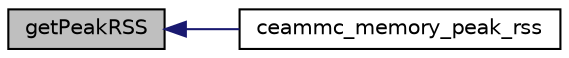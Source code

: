 digraph "getPeakRSS"
{
  edge [fontname="Helvetica",fontsize="10",labelfontname="Helvetica",labelfontsize="10"];
  node [fontname="Helvetica",fontsize="10",shape=record];
  rankdir="LR";
  Node1 [label="getPeakRSS",height=0.2,width=0.4,color="black", fillcolor="grey75", style="filled" fontcolor="black"];
  Node1 -> Node2 [dir="back",color="midnightblue",fontsize="10",style="solid",fontname="Helvetica"];
  Node2 [label="ceammc_memory_peak_rss",height=0.2,width=0.4,color="black", fillcolor="white", style="filled",URL="$ceammc_8h.html#a8edd01c90bb53b69b4e9a1ea239a6826"];
}
